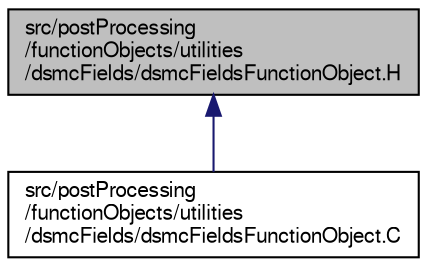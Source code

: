 digraph "src/postProcessing/functionObjects/utilities/dsmcFields/dsmcFieldsFunctionObject.H"
{
  bgcolor="transparent";
  edge [fontname="FreeSans",fontsize="10",labelfontname="FreeSans",labelfontsize="10"];
  node [fontname="FreeSans",fontsize="10",shape=record];
  Node152 [label="src/postProcessing\l/functionObjects/utilities\l/dsmcFields/dsmcFieldsFunctionObject.H",height=0.2,width=0.4,color="black", fillcolor="grey75", style="filled", fontcolor="black"];
  Node152 -> Node153 [dir="back",color="midnightblue",fontsize="10",style="solid",fontname="FreeSans"];
  Node153 [label="src/postProcessing\l/functionObjects/utilities\l/dsmcFields/dsmcFieldsFunctionObject.C",height=0.2,width=0.4,color="black",URL="$a13742.html"];
}
